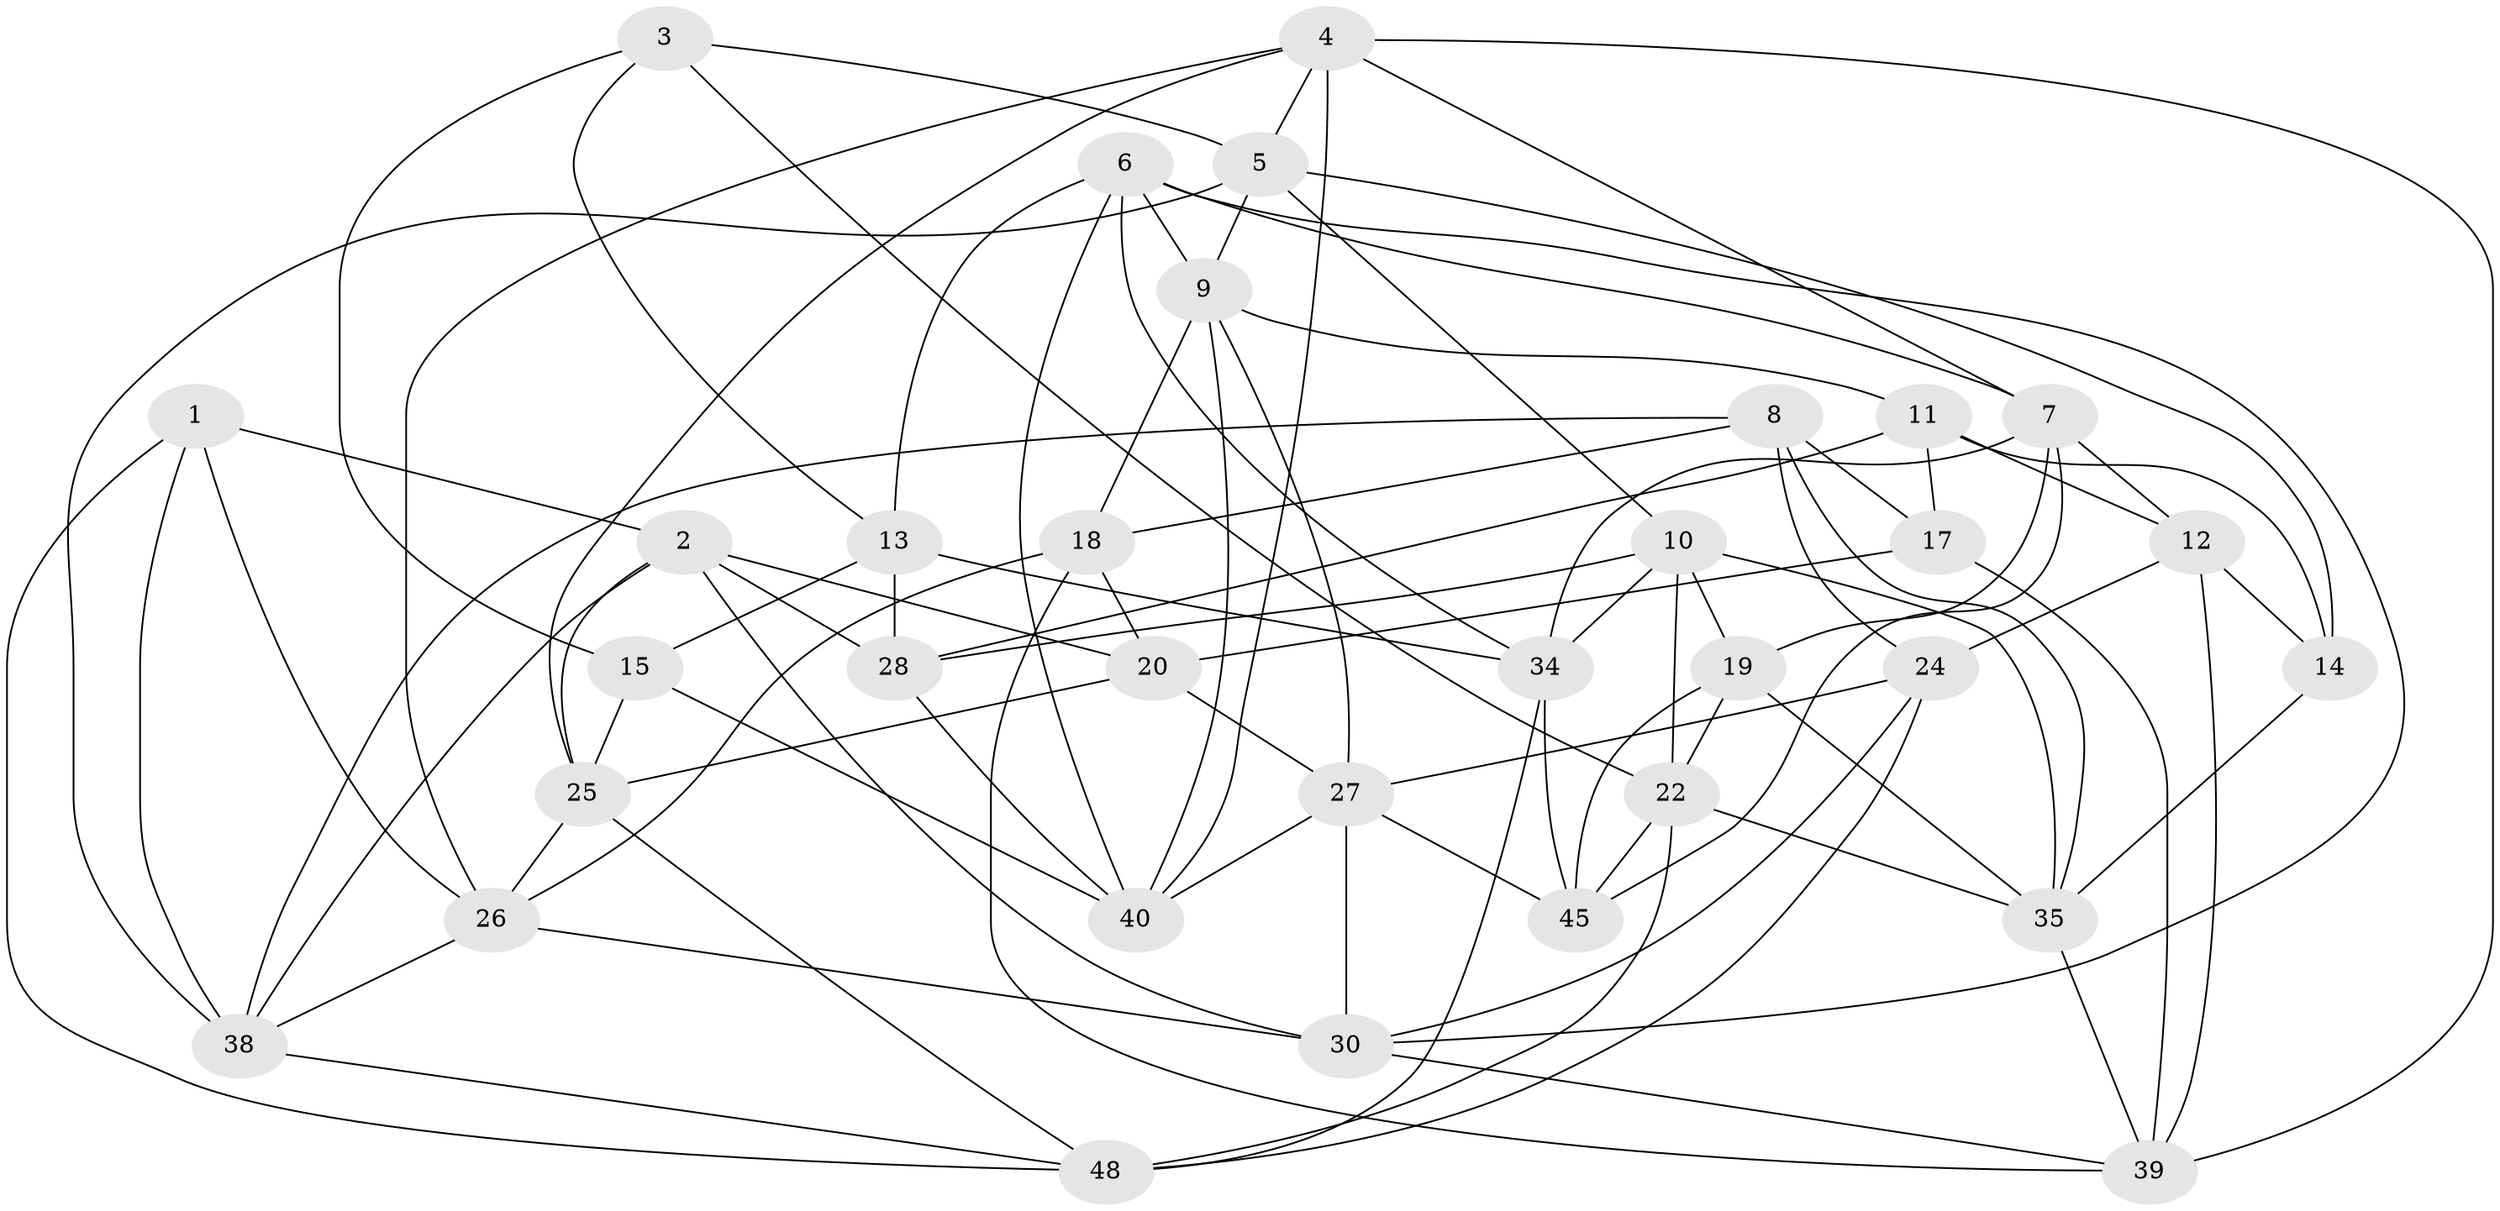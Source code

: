 // Generated by graph-tools (version 1.1) at 2025/24/03/03/25 07:24:28]
// undirected, 33 vertices, 89 edges
graph export_dot {
graph [start="1"]
  node [color=gray90,style=filled];
  1;
  2 [super="+33"];
  3;
  4 [super="+21"];
  5 [super="+50"];
  6 [super="+23"];
  7 [super="+16"];
  8 [super="+29"];
  9 [super="+47"];
  10 [super="+42"];
  11 [super="+37"];
  12 [super="+46"];
  13 [super="+53"];
  14;
  15;
  17;
  18 [super="+59"];
  19 [super="+44"];
  20 [super="+36"];
  22 [super="+60"];
  24 [super="+51"];
  25 [super="+43"];
  26 [super="+58"];
  27 [super="+31"];
  28 [super="+32"];
  30 [super="+41"];
  34 [super="+54"];
  35 [super="+52"];
  38 [super="+49"];
  39 [super="+61"];
  40 [super="+55"];
  45 [super="+56"];
  48 [super="+57"];
  1 -- 2;
  1 -- 26;
  1 -- 48;
  1 -- 38;
  2 -- 20;
  2 -- 28;
  2 -- 38;
  2 -- 30;
  2 -- 25;
  3 -- 15;
  3 -- 5;
  3 -- 13;
  3 -- 22;
  4 -- 7;
  4 -- 40;
  4 -- 26;
  4 -- 25;
  4 -- 5;
  4 -- 39;
  5 -- 14;
  5 -- 10;
  5 -- 38;
  5 -- 9;
  6 -- 30;
  6 -- 40;
  6 -- 13;
  6 -- 7;
  6 -- 34;
  6 -- 9;
  7 -- 19;
  7 -- 12;
  7 -- 45;
  7 -- 34;
  8 -- 38;
  8 -- 35;
  8 -- 24 [weight=2];
  8 -- 17;
  8 -- 18;
  9 -- 27;
  9 -- 18;
  9 -- 11;
  9 -- 40;
  10 -- 19;
  10 -- 34;
  10 -- 35;
  10 -- 28;
  10 -- 22;
  11 -- 14;
  11 -- 12 [weight=2];
  11 -- 28;
  11 -- 17;
  12 -- 14;
  12 -- 39;
  12 -- 24;
  13 -- 34;
  13 -- 15;
  13 -- 28 [weight=2];
  14 -- 35;
  15 -- 25;
  15 -- 40;
  17 -- 39;
  17 -- 20;
  18 -- 26;
  18 -- 20 [weight=2];
  18 -- 39;
  19 -- 35;
  19 -- 22;
  19 -- 45 [weight=2];
  20 -- 25;
  20 -- 27;
  22 -- 45;
  22 -- 48;
  22 -- 35;
  24 -- 48;
  24 -- 27;
  24 -- 30;
  25 -- 48;
  25 -- 26;
  26 -- 38;
  26 -- 30;
  27 -- 40;
  27 -- 45;
  27 -- 30;
  28 -- 40;
  30 -- 39;
  34 -- 48;
  34 -- 45;
  35 -- 39;
  38 -- 48;
}
